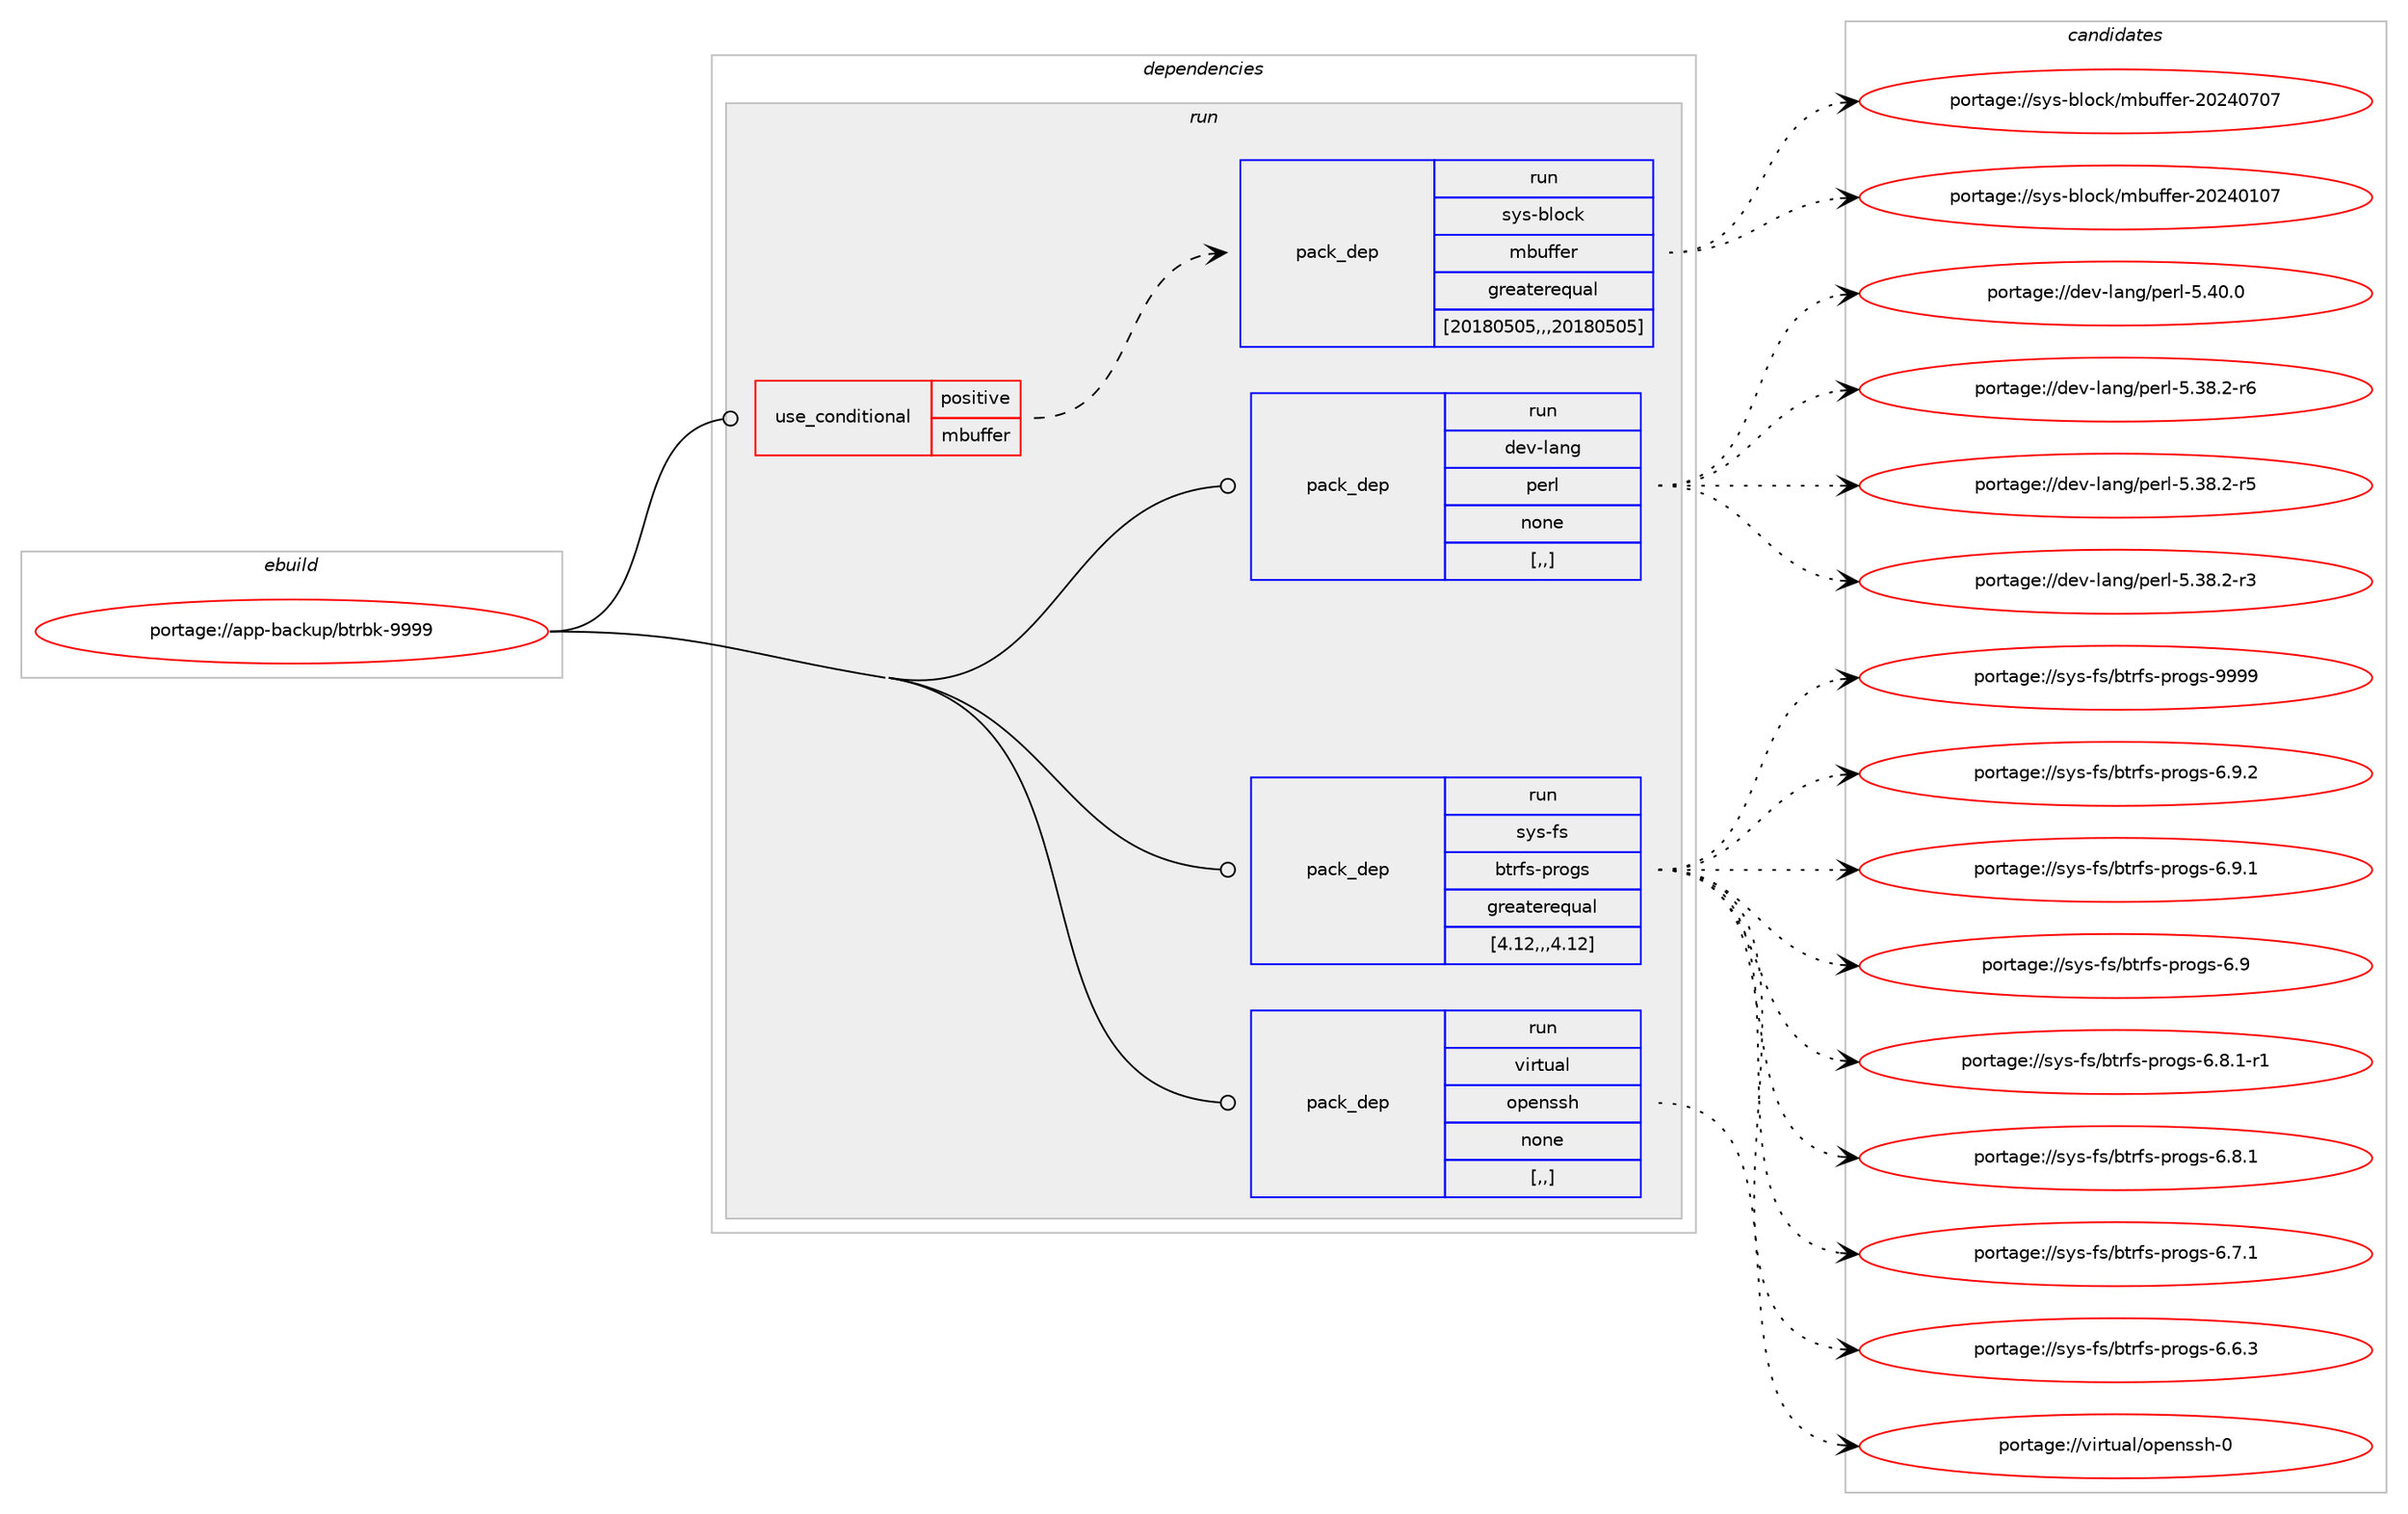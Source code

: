 digraph prolog {

# *************
# Graph options
# *************

newrank=true;
concentrate=true;
compound=true;
graph [rankdir=LR,fontname=Helvetica,fontsize=10,ranksep=1.5];#, ranksep=2.5, nodesep=0.2];
edge  [arrowhead=vee];
node  [fontname=Helvetica,fontsize=10];

# **********
# The ebuild
# **********

subgraph cluster_leftcol {
color=gray;
label=<<i>ebuild</i>>;
id [label="portage://app-backup/btrbk-9999", color=red, width=4, href="../app-backup/btrbk-9999.svg"];
}

# ****************
# The dependencies
# ****************

subgraph cluster_midcol {
color=gray;
label=<<i>dependencies</i>>;
subgraph cluster_compile {
fillcolor="#eeeeee";
style=filled;
label=<<i>compile</i>>;
}
subgraph cluster_compileandrun {
fillcolor="#eeeeee";
style=filled;
label=<<i>compile and run</i>>;
}
subgraph cluster_run {
fillcolor="#eeeeee";
style=filled;
label=<<i>run</i>>;
subgraph cond2631 {
dependency9338 [label=<<TABLE BORDER="0" CELLBORDER="1" CELLSPACING="0" CELLPADDING="4"><TR><TD ROWSPAN="3" CELLPADDING="10">use_conditional</TD></TR><TR><TD>positive</TD></TR><TR><TD>mbuffer</TD></TR></TABLE>>, shape=none, color=red];
subgraph pack6663 {
dependency9339 [label=<<TABLE BORDER="0" CELLBORDER="1" CELLSPACING="0" CELLPADDING="4" WIDTH="220"><TR><TD ROWSPAN="6" CELLPADDING="30">pack_dep</TD></TR><TR><TD WIDTH="110">run</TD></TR><TR><TD>sys-block</TD></TR><TR><TD>mbuffer</TD></TR><TR><TD>greaterequal</TD></TR><TR><TD>[20180505,,,20180505]</TD></TR></TABLE>>, shape=none, color=blue];
}
dependency9338:e -> dependency9339:w [weight=20,style="dashed",arrowhead="vee"];
}
id:e -> dependency9338:w [weight=20,style="solid",arrowhead="odot"];
subgraph pack6664 {
dependency9340 [label=<<TABLE BORDER="0" CELLBORDER="1" CELLSPACING="0" CELLPADDING="4" WIDTH="220"><TR><TD ROWSPAN="6" CELLPADDING="30">pack_dep</TD></TR><TR><TD WIDTH="110">run</TD></TR><TR><TD>dev-lang</TD></TR><TR><TD>perl</TD></TR><TR><TD>none</TD></TR><TR><TD>[,,]</TD></TR></TABLE>>, shape=none, color=blue];
}
id:e -> dependency9340:w [weight=20,style="solid",arrowhead="odot"];
subgraph pack6665 {
dependency9341 [label=<<TABLE BORDER="0" CELLBORDER="1" CELLSPACING="0" CELLPADDING="4" WIDTH="220"><TR><TD ROWSPAN="6" CELLPADDING="30">pack_dep</TD></TR><TR><TD WIDTH="110">run</TD></TR><TR><TD>sys-fs</TD></TR><TR><TD>btrfs-progs</TD></TR><TR><TD>greaterequal</TD></TR><TR><TD>[4.12,,,4.12]</TD></TR></TABLE>>, shape=none, color=blue];
}
id:e -> dependency9341:w [weight=20,style="solid",arrowhead="odot"];
subgraph pack6666 {
dependency9342 [label=<<TABLE BORDER="0" CELLBORDER="1" CELLSPACING="0" CELLPADDING="4" WIDTH="220"><TR><TD ROWSPAN="6" CELLPADDING="30">pack_dep</TD></TR><TR><TD WIDTH="110">run</TD></TR><TR><TD>virtual</TD></TR><TR><TD>openssh</TD></TR><TR><TD>none</TD></TR><TR><TD>[,,]</TD></TR></TABLE>>, shape=none, color=blue];
}
id:e -> dependency9342:w [weight=20,style="solid",arrowhead="odot"];
}
}

# **************
# The candidates
# **************

subgraph cluster_choices {
rank=same;
color=gray;
label=<<i>candidates</i>>;

subgraph choice6663 {
color=black;
nodesep=1;
choice1151211154598108111991074710998117102102101114455048505248554855 [label="portage://sys-block/mbuffer-20240707", color=red, width=4,href="../sys-block/mbuffer-20240707.svg"];
choice1151211154598108111991074710998117102102101114455048505248494855 [label="portage://sys-block/mbuffer-20240107", color=red, width=4,href="../sys-block/mbuffer-20240107.svg"];
dependency9339:e -> choice1151211154598108111991074710998117102102101114455048505248554855:w [style=dotted,weight="100"];
dependency9339:e -> choice1151211154598108111991074710998117102102101114455048505248494855:w [style=dotted,weight="100"];
}
subgraph choice6664 {
color=black;
nodesep=1;
choice10010111845108971101034711210111410845534652484648 [label="portage://dev-lang/perl-5.40.0", color=red, width=4,href="../dev-lang/perl-5.40.0.svg"];
choice100101118451089711010347112101114108455346515646504511454 [label="portage://dev-lang/perl-5.38.2-r6", color=red, width=4,href="../dev-lang/perl-5.38.2-r6.svg"];
choice100101118451089711010347112101114108455346515646504511453 [label="portage://dev-lang/perl-5.38.2-r5", color=red, width=4,href="../dev-lang/perl-5.38.2-r5.svg"];
choice100101118451089711010347112101114108455346515646504511451 [label="portage://dev-lang/perl-5.38.2-r3", color=red, width=4,href="../dev-lang/perl-5.38.2-r3.svg"];
dependency9340:e -> choice10010111845108971101034711210111410845534652484648:w [style=dotted,weight="100"];
dependency9340:e -> choice100101118451089711010347112101114108455346515646504511454:w [style=dotted,weight="100"];
dependency9340:e -> choice100101118451089711010347112101114108455346515646504511453:w [style=dotted,weight="100"];
dependency9340:e -> choice100101118451089711010347112101114108455346515646504511451:w [style=dotted,weight="100"];
}
subgraph choice6665 {
color=black;
nodesep=1;
choice115121115451021154798116114102115451121141111031154557575757 [label="portage://sys-fs/btrfs-progs-9999", color=red, width=4,href="../sys-fs/btrfs-progs-9999.svg"];
choice11512111545102115479811611410211545112114111103115455446574650 [label="portage://sys-fs/btrfs-progs-6.9.2", color=red, width=4,href="../sys-fs/btrfs-progs-6.9.2.svg"];
choice11512111545102115479811611410211545112114111103115455446574649 [label="portage://sys-fs/btrfs-progs-6.9.1", color=red, width=4,href="../sys-fs/btrfs-progs-6.9.1.svg"];
choice1151211154510211547981161141021154511211411110311545544657 [label="portage://sys-fs/btrfs-progs-6.9", color=red, width=4,href="../sys-fs/btrfs-progs-6.9.svg"];
choice115121115451021154798116114102115451121141111031154554465646494511449 [label="portage://sys-fs/btrfs-progs-6.8.1-r1", color=red, width=4,href="../sys-fs/btrfs-progs-6.8.1-r1.svg"];
choice11512111545102115479811611410211545112114111103115455446564649 [label="portage://sys-fs/btrfs-progs-6.8.1", color=red, width=4,href="../sys-fs/btrfs-progs-6.8.1.svg"];
choice11512111545102115479811611410211545112114111103115455446554649 [label="portage://sys-fs/btrfs-progs-6.7.1", color=red, width=4,href="../sys-fs/btrfs-progs-6.7.1.svg"];
choice11512111545102115479811611410211545112114111103115455446544651 [label="portage://sys-fs/btrfs-progs-6.6.3", color=red, width=4,href="../sys-fs/btrfs-progs-6.6.3.svg"];
dependency9341:e -> choice115121115451021154798116114102115451121141111031154557575757:w [style=dotted,weight="100"];
dependency9341:e -> choice11512111545102115479811611410211545112114111103115455446574650:w [style=dotted,weight="100"];
dependency9341:e -> choice11512111545102115479811611410211545112114111103115455446574649:w [style=dotted,weight="100"];
dependency9341:e -> choice1151211154510211547981161141021154511211411110311545544657:w [style=dotted,weight="100"];
dependency9341:e -> choice115121115451021154798116114102115451121141111031154554465646494511449:w [style=dotted,weight="100"];
dependency9341:e -> choice11512111545102115479811611410211545112114111103115455446564649:w [style=dotted,weight="100"];
dependency9341:e -> choice11512111545102115479811611410211545112114111103115455446554649:w [style=dotted,weight="100"];
dependency9341:e -> choice11512111545102115479811611410211545112114111103115455446544651:w [style=dotted,weight="100"];
}
subgraph choice6666 {
color=black;
nodesep=1;
choice11810511411611797108471111121011101151151044548 [label="portage://virtual/openssh-0", color=red, width=4,href="../virtual/openssh-0.svg"];
dependency9342:e -> choice11810511411611797108471111121011101151151044548:w [style=dotted,weight="100"];
}
}

}

